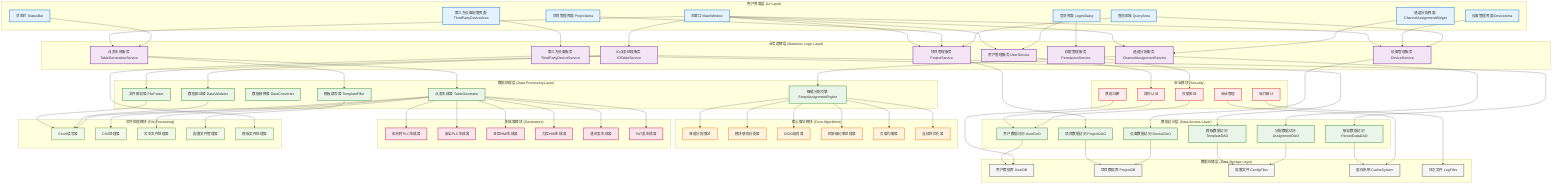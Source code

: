 graph TB
    subgraph "用户界面层 (UI Layer)"
        A1[主窗口 MainWindow]
        A2[登录界面 LoginDialog]
        A3[项目管理界面 ProjectArea]
        A4[设备管理界面 DeviceArea]
        A5[第三方设备配置界面 ThirdPartyDeviceArea]
        A6[通道分配界面 ChannelAssignmentWidget]
        A7[查询区域 QueryArea]
        A8[状态栏 StatusBar]
    end
    
    subgraph "业务逻辑层 (Business Logic Layer)"
        B1[用户管理服务 UserService]
        B2[权限管理服务 PermissionService]
        B3[项目管理服务 ProjectService]
        B4[设备管理服务 DeviceService]
        B5[第三方设备服务 ThirdPartyDeviceService]
        B6[IO点表处理服务 IOTableService]
        B7[通道分配服务 ChannelAssignmentService]
        B8[点表生成服务 TableGenerationService]
    end
    
    subgraph "数据处理层 (Data Processing Layer)"
        C1[文件解析器 FileParser]
        C2[数据验证器 DataValidator]
        C3[数据转换器 DataConverter]
        C4[智能分配引擎 SmartAssignmentEngine]
        C5[点表生成器 TableGenerator]
        C6[模板填写器 TemplateFiller]
    end
    
    subgraph "数据访问层 (Data Access Layer)"
        D1[用户数据访问 UserDAO]
        D2[项目数据访问 ProjectDAO]
        D3[设备数据访问 DeviceDAO]
        D4[模板数据访问 TemplateDAO]
        D5[分配数据访问 AssignmentDAO]
        D6[解析数据访问 ParsedDataDAO]
    end
    
    subgraph "数据存储层 (Data Storage Layer)"
        E1[用户数据库 UserDB]
        E2[项目数据库 ProjectDB]
        E3[配置文件 ConfigFiles]
        E4[缓存系统 CacheSystem]
        E5[日志文件 LogFiles]
    end
    
    subgraph "核心算法模块 (Core Algorithms)"
        F1[智能分配算法]
        F2[模块感知分配器]
        F3[DIDO配对器]
        F4[机架级约束处理器]
        F5[负载均衡器]
        F6[连续性优化器]
    end
    
    subgraph "生成器模块 (Generators)"
        G1[和利时PLC生成器]
        G2[安全PLC生成器]
        G3[亚控HMI生成器]
        G4[力控HMI生成器]
        G5[通讯表生成器]
        G6[FAT表生成器]
    end
    
    subgraph "文件处理模块 (File Processing)"
        H1[Excel读写器]
        H2[CSV处理器]
        H3[文本文件处理器]
        H4[配置文件管理器]
        H5[模板文件处理器]
    end
    
    subgraph "安全模块 (Security)"
        I1[身份认证]
        I2[权限验证]
        I3[会话管理]
        I4[操作审计]
        I5[数据加密]
    end
    
    %% UI层到业务逻辑层的连接
    A1 --> B1
    A1 --> B3
    A1 --> B4
    A1 --> B6
    A1 --> B7
    A1 --> B8
    A2 --> B1
    A2 --> B2
    A3 --> B3
    A4 --> B4
    A5 --> B5
    A6 --> B7
    A7 --> B3
    A7 --> B4
    A8 --> B8
    
    %% 业务逻辑层到数据处理层的连接
    B1 --> I1
    B2 --> I2
    B3 --> D2
    B4 --> D3
    B5 --> D4
    B6 --> C1
    B6 --> C2
    B6 --> D6
    B7 --> C4
    B7 --> D5
    B8 --> C5
    B8 --> C6
    
    %% 数据处理层到算法模块的连接
    C4 --> F1
    C4 --> F2
    C4 --> F3
    C4 --> F4
    C4 --> F5
    C4 --> F6
    
    %% 数据处理层到生成器模块的连接
    C5 --> G1
    C5 --> G2
    C5 --> G3
    C5 --> G4
    C5 --> G5
    C5 --> G6
    
    %% 数据处理层到文件处理模块的连接
    C1 --> H1
    C2 --> H1
    C5 --> H1
    C5 --> H2
    C5 --> H3
    C6 --> H4
    B5 --> H5
    
    %% 数据访问层到数据存储层的连接
    D1 --> E1
    D2 --> E2
    D3 --> E2
    D4 --> E3
    D5 --> E3
    D6 --> E4
    
    %% 安全模块的连接
    I1 --> D1
    I2 --> D1
    I3 --> E4
    I4 --> E5
    I5 --> E1
    
    %% 样式定义
    classDef uiLayer fill:#e3f2fd,stroke:#1976d2,stroke-width:2px
    classDef businessLayer fill:#f3e5f5,stroke:#7b1fa2,stroke-width:2px
    classDef dataLayer fill:#e8f5e8,stroke:#388e3c,stroke-width:2px
    classDef algorithmLayer fill:#fff3e0,stroke:#f57c00,stroke-width:2px
    classDef generatorLayer fill:#fce4ec,stroke:#c2185b,stroke-width:2px
    classDef fileLayer fill:#f1f8e9,stroke:#689f38,stroke-width:2px
    classDef securityLayer fill:#ffebee,stroke:#d32f2f,stroke-width:2px
    classDef storageLayer fill:#f5f5f5,stroke:#616161,stroke-width:2px
    
    class A1,A2,A3,A4,A5,A6,A7,A8 uiLayer
    class B1,B2,B3,B4,B5,B6,B7,B8 businessLayer
    class C1,C2,C3,C4,C5,C6,D1,D2,D3,D4,D5,D6 dataLayer
    class F1,F2,F3,F4,F5,F6 algorithmLayer
    class G1,G2,G3,G4,G5,G6 generatorLayer
    class H1,H2,H3,H4,H5 fileLayer
    class I1,I2,I3,I4,I5 securityLayer
    class E1,E2,E3,E4,E5 storageLayer